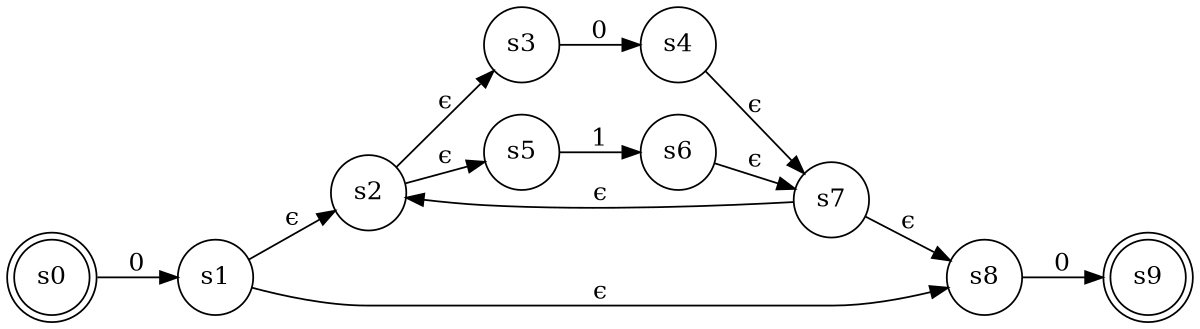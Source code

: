 digraph finite_state_machine {
	rankdir=LR size="8,5"
	node [shape=doublecircle]
	s0
	s9

	node [shape=circle]
	s0 -> s1 [label=0
]
	s1 -> s2 [label="ϵ
"]
	s1 -> s8 [label="ϵ
"]
	s2 -> s3 [label="ϵ
"]
	s2 -> s5 [label="ϵ
"]
	s3 -> s4 [label=0
]
	s4 -> s7 [label="ϵ
"]
	s5 -> s6 [label=1
]
	s6 -> s7 [label="ϵ
"]
	s7 -> s8 [label="ϵ
"]
	s7 -> s2 [label="ϵ
"]
	s8 -> s9 [label=0
]
}
